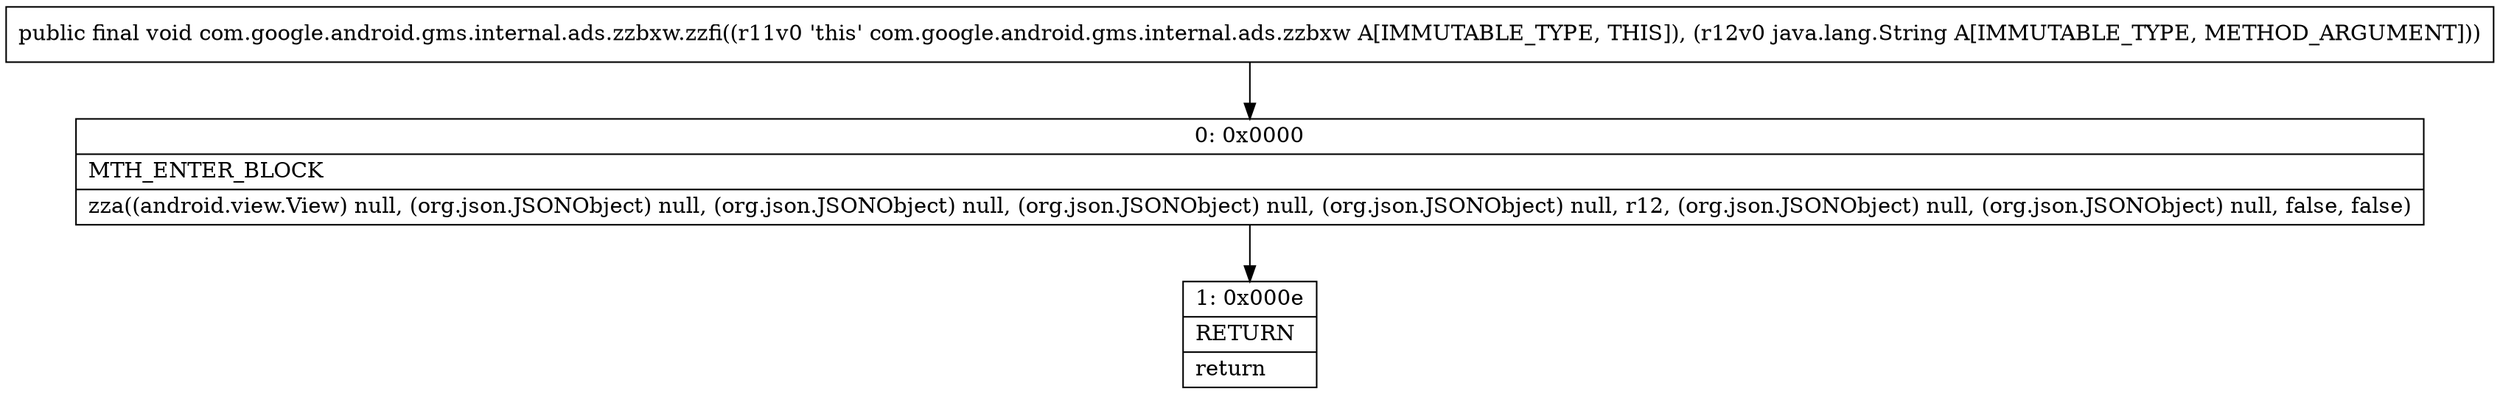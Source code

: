 digraph "CFG forcom.google.android.gms.internal.ads.zzbxw.zzfi(Ljava\/lang\/String;)V" {
Node_0 [shape=record,label="{0\:\ 0x0000|MTH_ENTER_BLOCK\l|zza((android.view.View) null, (org.json.JSONObject) null, (org.json.JSONObject) null, (org.json.JSONObject) null, (org.json.JSONObject) null, r12, (org.json.JSONObject) null, (org.json.JSONObject) null, false, false)\l}"];
Node_1 [shape=record,label="{1\:\ 0x000e|RETURN\l|return\l}"];
MethodNode[shape=record,label="{public final void com.google.android.gms.internal.ads.zzbxw.zzfi((r11v0 'this' com.google.android.gms.internal.ads.zzbxw A[IMMUTABLE_TYPE, THIS]), (r12v0 java.lang.String A[IMMUTABLE_TYPE, METHOD_ARGUMENT])) }"];
MethodNode -> Node_0;
Node_0 -> Node_1;
}

